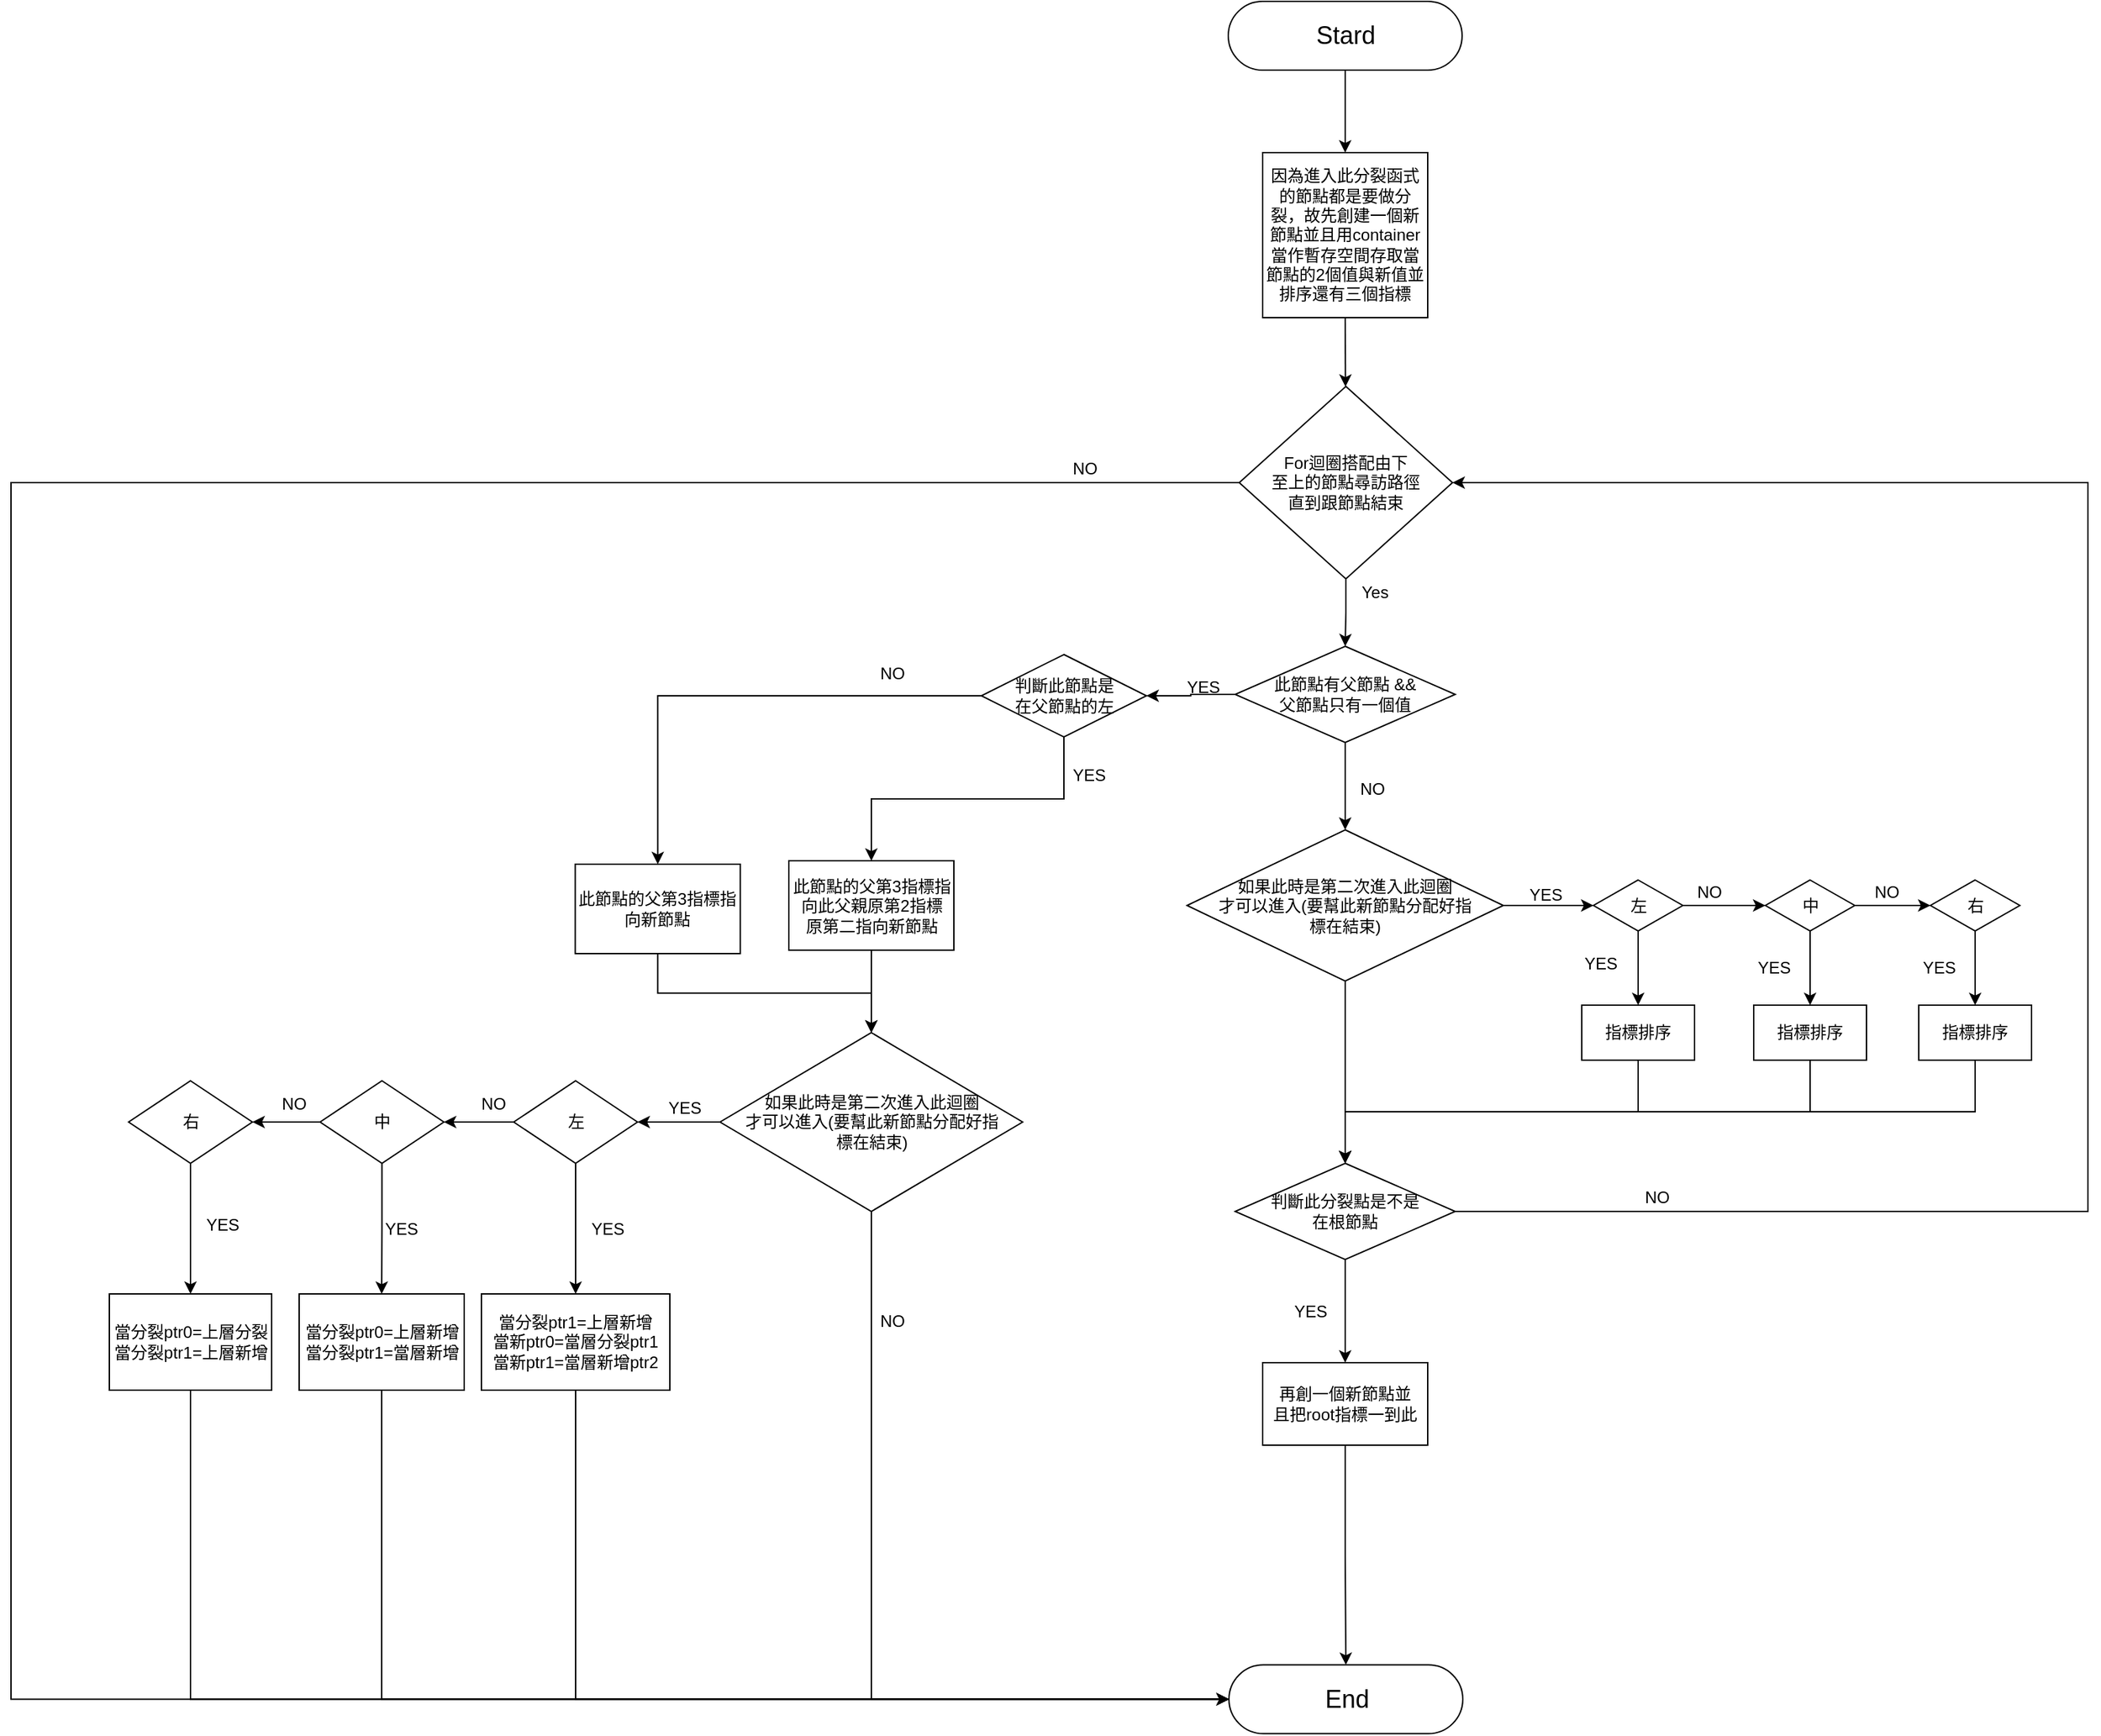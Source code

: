 <mxfile version="12.1.3" pages="1"><diagram id="bn0BYl9oB5D_sWmdTMWc" name="Page-1"><mxGraphModel dx="3894" dy="776" grid="1" gridSize="10" guides="1" tooltips="1" connect="1" arrows="1" fold="1" page="1" pageScale="1" pageWidth="827" pageHeight="1169" math="0" shadow="0"><root><mxCell id="0"/><mxCell id="1" parent="0"/><mxCell id="6kpaxIH7x8JQuxtUnRsP-4" value="&lt;font style=&quot;font-size: 18px&quot;&gt;Stard&lt;/font&gt;" style="html=1;dashed=0;whitespace=wrap;shape=mxgraph.dfd.start" vertex="1" parent="1"><mxGeometry x="-85" y="10" width="170" height="50" as="geometry"/></mxCell><mxCell id="6kpaxIH7x8JQuxtUnRsP-5" value="&lt;font style=&quot;font-size: 18px&quot;&gt;End&lt;/font&gt;" style="html=1;dashed=0;whitespace=wrap;shape=mxgraph.dfd.start" vertex="1" parent="1"><mxGeometry x="-84.5" y="1219.773" width="170" height="50" as="geometry"/></mxCell><mxCell id="6kpaxIH7x8JQuxtUnRsP-6" value="" style="endArrow=classic;html=1;exitX=0.5;exitY=0.5;exitDx=0;exitDy=25;exitPerimeter=0;" edge="1" parent="1" source="6kpaxIH7x8JQuxtUnRsP-4" target="6kpaxIH7x8JQuxtUnRsP-7"><mxGeometry width="50" height="50" relative="1" as="geometry"><mxPoint x="70" y="150" as="sourcePoint"/><mxPoint y="120" as="targetPoint"/></mxGeometry></mxCell><mxCell id="6kpaxIH7x8JQuxtUnRsP-7" value="因為進入此分裂函式的節點都是要做分裂，故先創建一個新節點並且用container當作暫存空間存取當節點的2個值與新值並排序還有三個指標" style="rounded=0;whiteSpace=wrap;html=1;" vertex="1" parent="1"><mxGeometry x="-60" y="120" width="120" height="120" as="geometry"/></mxCell><mxCell id="6kpaxIH7x8JQuxtUnRsP-8" value="" style="endArrow=classic;html=1;exitX=0.5;exitY=1;exitDx=0;exitDy=0;" edge="1" parent="1" source="6kpaxIH7x8JQuxtUnRsP-7" target="6kpaxIH7x8JQuxtUnRsP-9"><mxGeometry width="50" height="50" relative="1" as="geometry"><mxPoint x="-20" y="360" as="sourcePoint"/><mxPoint y="310" as="targetPoint"/></mxGeometry></mxCell><mxCell id="6kpaxIH7x8JQuxtUnRsP-12" style="edgeStyle=orthogonalEdgeStyle;rounded=0;orthogonalLoop=1;jettySize=auto;html=1;exitX=0.5;exitY=1;exitDx=0;exitDy=0;entryX=0.5;entryY=0;entryDx=0;entryDy=0;" edge="1" parent="1" source="6kpaxIH7x8JQuxtUnRsP-9" target="6kpaxIH7x8JQuxtUnRsP-15"><mxGeometry relative="1" as="geometry"><mxPoint x="1" y="500" as="targetPoint"/><mxPoint x="10" y="450" as="sourcePoint"/></mxGeometry></mxCell><mxCell id="6kpaxIH7x8JQuxtUnRsP-116" style="edgeStyle=orthogonalEdgeStyle;rounded=0;orthogonalLoop=1;jettySize=auto;html=1;entryX=0;entryY=0.5;entryDx=0;entryDy=0;entryPerimeter=0;exitX=0;exitY=0.5;exitDx=0;exitDy=0;" edge="1" parent="1" source="6kpaxIH7x8JQuxtUnRsP-9" target="6kpaxIH7x8JQuxtUnRsP-5"><mxGeometry relative="1" as="geometry"><Array as="points"><mxPoint x="-970" y="360"/><mxPoint x="-970" y="1245"/></Array></mxGeometry></mxCell><mxCell id="6kpaxIH7x8JQuxtUnRsP-9" value="For迴圈搭配由下&lt;br&gt;至上的節點尋訪路徑&lt;br&gt;直到跟節點結束" style="rhombus;whiteSpace=wrap;html=1;" vertex="1" parent="1"><mxGeometry x="-77" y="290" width="155" height="140" as="geometry"/></mxCell><mxCell id="6kpaxIH7x8JQuxtUnRsP-11" value="NO" style="text;html=1;resizable=0;points=[];autosize=1;align=left;verticalAlign=top;spacingTop=-4;" vertex="1" parent="1"><mxGeometry x="-200" y="340" width="30" height="20" as="geometry"/></mxCell><mxCell id="6kpaxIH7x8JQuxtUnRsP-13" value="Yes" style="text;html=1;resizable=0;points=[];autosize=1;align=left;verticalAlign=top;spacingTop=-4;" vertex="1" parent="1"><mxGeometry x="10" y="430" width="40" height="20" as="geometry"/></mxCell><mxCell id="6kpaxIH7x8JQuxtUnRsP-74" style="edgeStyle=orthogonalEdgeStyle;rounded=0;orthogonalLoop=1;jettySize=auto;html=1;entryX=1;entryY=0.5;entryDx=0;entryDy=0;" edge="1" parent="1" source="6kpaxIH7x8JQuxtUnRsP-15" target="6kpaxIH7x8JQuxtUnRsP-22"><mxGeometry relative="1" as="geometry"/></mxCell><mxCell id="6kpaxIH7x8JQuxtUnRsP-90" style="edgeStyle=orthogonalEdgeStyle;rounded=0;orthogonalLoop=1;jettySize=auto;html=1;entryX=0.5;entryY=0;entryDx=0;entryDy=0;" edge="1" parent="1" source="6kpaxIH7x8JQuxtUnRsP-15" target="6kpaxIH7x8JQuxtUnRsP-63"><mxGeometry relative="1" as="geometry"/></mxCell><mxCell id="6kpaxIH7x8JQuxtUnRsP-15" value="此節點有父節點 &amp;amp;&amp;amp;&lt;br&gt;父節點只有一個值" style="rhombus;whiteSpace=wrap;html=1;" vertex="1" parent="1"><mxGeometry x="-80" y="479" width="160" height="70" as="geometry"/></mxCell><mxCell id="6kpaxIH7x8JQuxtUnRsP-89" style="edgeStyle=orthogonalEdgeStyle;rounded=0;orthogonalLoop=1;jettySize=auto;html=1;entryX=0.5;entryY=0;entryDx=0;entryDy=0;" edge="1" parent="1" source="6kpaxIH7x8JQuxtUnRsP-63" target="6kpaxIH7x8JQuxtUnRsP-67"><mxGeometry relative="1" as="geometry"/></mxCell><mxCell id="6kpaxIH7x8JQuxtUnRsP-93" value="" style="edgeStyle=orthogonalEdgeStyle;rounded=0;orthogonalLoop=1;jettySize=auto;html=1;" edge="1" parent="1" source="6kpaxIH7x8JQuxtUnRsP-63" target="6kpaxIH7x8JQuxtUnRsP-92"><mxGeometry relative="1" as="geometry"/></mxCell><mxCell id="6kpaxIH7x8JQuxtUnRsP-63" value="&lt;span style=&quot;white-space: normal&quot;&gt;如果此時是第二次進入此迴圈&lt;/span&gt;&lt;br style=&quot;white-space: normal&quot;&gt;&lt;span style=&quot;white-space: normal&quot;&gt;才可以進入(要幫此新節點分配好指&lt;/span&gt;&lt;br style=&quot;white-space: normal&quot;&gt;&lt;span style=&quot;white-space: normal&quot;&gt;標在結束)&lt;/span&gt;" style="rhombus;whiteSpace=wrap;html=1;" vertex="1" parent="1"><mxGeometry x="-115" y="612.5" width="230" height="110" as="geometry"/></mxCell><mxCell id="6kpaxIH7x8JQuxtUnRsP-96" value="" style="edgeStyle=orthogonalEdgeStyle;rounded=0;orthogonalLoop=1;jettySize=auto;html=1;" edge="1" parent="1" source="6kpaxIH7x8JQuxtUnRsP-92" target="6kpaxIH7x8JQuxtUnRsP-94"><mxGeometry relative="1" as="geometry"/></mxCell><mxCell id="6kpaxIH7x8JQuxtUnRsP-103" value="" style="edgeStyle=orthogonalEdgeStyle;rounded=0;orthogonalLoop=1;jettySize=auto;html=1;" edge="1" parent="1" source="6kpaxIH7x8JQuxtUnRsP-92" target="6kpaxIH7x8JQuxtUnRsP-102"><mxGeometry relative="1" as="geometry"/></mxCell><mxCell id="6kpaxIH7x8JQuxtUnRsP-92" value="左" style="rhombus;whiteSpace=wrap;html=1;" vertex="1" parent="1"><mxGeometry x="180.5" y="649" width="65" height="37" as="geometry"/></mxCell><mxCell id="6kpaxIH7x8JQuxtUnRsP-75" style="edgeStyle=orthogonalEdgeStyle;rounded=0;orthogonalLoop=1;jettySize=auto;html=1;exitX=0;exitY=0.5;exitDx=0;exitDy=0;entryX=0.5;entryY=0;entryDx=0;entryDy=0;" edge="1" parent="1" source="6kpaxIH7x8JQuxtUnRsP-22" target="6kpaxIH7x8JQuxtUnRsP-30"><mxGeometry relative="1" as="geometry"><Array as="points"><mxPoint x="-500" y="515"/></Array></mxGeometry></mxCell><mxCell id="6kpaxIH7x8JQuxtUnRsP-77" style="edgeStyle=orthogonalEdgeStyle;rounded=0;orthogonalLoop=1;jettySize=auto;html=1;entryX=0.5;entryY=0;entryDx=0;entryDy=0;exitX=0.5;exitY=1;exitDx=0;exitDy=0;" edge="1" parent="1" source="6kpaxIH7x8JQuxtUnRsP-22" target="6kpaxIH7x8JQuxtUnRsP-27"><mxGeometry relative="1" as="geometry"/></mxCell><mxCell id="6kpaxIH7x8JQuxtUnRsP-22" value="判斷此節點是&lt;br&gt;在父節點的左" style="rhombus;whiteSpace=wrap;html=1;" vertex="1" parent="1"><mxGeometry x="-264.5" y="485" width="120" height="60" as="geometry"/></mxCell><mxCell id="6kpaxIH7x8JQuxtUnRsP-79" style="edgeStyle=orthogonalEdgeStyle;rounded=0;orthogonalLoop=1;jettySize=auto;html=1;" edge="1" parent="1" source="6kpaxIH7x8JQuxtUnRsP-24" target="6kpaxIH7x8JQuxtUnRsP-39"><mxGeometry relative="1" as="geometry"/></mxCell><mxCell id="6kpaxIH7x8JQuxtUnRsP-112" style="edgeStyle=orthogonalEdgeStyle;rounded=0;orthogonalLoop=1;jettySize=auto;html=1;entryX=0;entryY=0.5;entryDx=0;entryDy=0;entryPerimeter=0;exitX=0.5;exitY=1;exitDx=0;exitDy=0;" edge="1" parent="1" source="6kpaxIH7x8JQuxtUnRsP-24" target="6kpaxIH7x8JQuxtUnRsP-5"><mxGeometry relative="1" as="geometry"/></mxCell><mxCell id="6kpaxIH7x8JQuxtUnRsP-24" value="如果此時是第二次進入此迴圈&lt;br&gt;才可以進入(要幫此新節點分配好指&lt;br&gt;標在結束)" style="rhombus;whiteSpace=wrap;html=1;" vertex="1" parent="1"><mxGeometry x="-454.5" y="760" width="220" height="130" as="geometry"/></mxCell><mxCell id="6kpaxIH7x8JQuxtUnRsP-80" style="edgeStyle=orthogonalEdgeStyle;rounded=0;orthogonalLoop=1;jettySize=auto;html=1;exitX=0;exitY=0.5;exitDx=0;exitDy=0;entryX=1;entryY=0.5;entryDx=0;entryDy=0;" edge="1" parent="1" source="6kpaxIH7x8JQuxtUnRsP-39" target="6kpaxIH7x8JQuxtUnRsP-41"><mxGeometry relative="1" as="geometry"/></mxCell><mxCell id="6kpaxIH7x8JQuxtUnRsP-84" style="edgeStyle=orthogonalEdgeStyle;rounded=0;orthogonalLoop=1;jettySize=auto;html=1;entryX=0.5;entryY=0;entryDx=0;entryDy=0;" edge="1" parent="1" source="6kpaxIH7x8JQuxtUnRsP-39" target="6kpaxIH7x8JQuxtUnRsP-51"><mxGeometry relative="1" as="geometry"/></mxCell><mxCell id="6kpaxIH7x8JQuxtUnRsP-39" value="左" style="rhombus;whiteSpace=wrap;html=1;" vertex="1" parent="1"><mxGeometry x="-604.5" y="795" width="90" height="60" as="geometry"/></mxCell><mxCell id="6kpaxIH7x8JQuxtUnRsP-81" style="edgeStyle=orthogonalEdgeStyle;rounded=0;orthogonalLoop=1;jettySize=auto;html=1;exitX=0;exitY=0.5;exitDx=0;exitDy=0;" edge="1" parent="1" source="6kpaxIH7x8JQuxtUnRsP-41" target="6kpaxIH7x8JQuxtUnRsP-43"><mxGeometry relative="1" as="geometry"/></mxCell><mxCell id="6kpaxIH7x8JQuxtUnRsP-83" style="edgeStyle=orthogonalEdgeStyle;rounded=0;orthogonalLoop=1;jettySize=auto;html=1;" edge="1" parent="1" source="6kpaxIH7x8JQuxtUnRsP-41" target="6kpaxIH7x8JQuxtUnRsP-52"><mxGeometry relative="1" as="geometry"/></mxCell><mxCell id="6kpaxIH7x8JQuxtUnRsP-41" value="中" style="rhombus;whiteSpace=wrap;html=1;" vertex="1" parent="1"><mxGeometry x="-745.279" y="795" width="90" height="60" as="geometry"/></mxCell><mxCell id="6kpaxIH7x8JQuxtUnRsP-82" style="edgeStyle=orthogonalEdgeStyle;rounded=0;orthogonalLoop=1;jettySize=auto;html=1;" edge="1" parent="1" source="6kpaxIH7x8JQuxtUnRsP-43" target="6kpaxIH7x8JQuxtUnRsP-53"><mxGeometry relative="1" as="geometry"/></mxCell><mxCell id="6kpaxIH7x8JQuxtUnRsP-43" value="右" style="rhombus;whiteSpace=wrap;html=1;" vertex="1" parent="1"><mxGeometry x="-884.5" y="795" width="90" height="60" as="geometry"/></mxCell><mxCell id="6kpaxIH7x8JQuxtUnRsP-78" style="edgeStyle=orthogonalEdgeStyle;rounded=0;orthogonalLoop=1;jettySize=auto;html=1;entryX=0.5;entryY=0;entryDx=0;entryDy=0;" edge="1" parent="1" source="6kpaxIH7x8JQuxtUnRsP-27" target="6kpaxIH7x8JQuxtUnRsP-24"><mxGeometry relative="1" as="geometry"/></mxCell><mxCell id="6kpaxIH7x8JQuxtUnRsP-27" value="此節點的父第3指標指向此父親原第2指標&lt;br&gt;原第二指向新節點" style="rounded=0;whiteSpace=wrap;html=1;" vertex="1" parent="1"><mxGeometry x="-404.5" y="635" width="120" height="65" as="geometry"/></mxCell><mxCell id="6kpaxIH7x8JQuxtUnRsP-122" style="edgeStyle=orthogonalEdgeStyle;rounded=0;orthogonalLoop=1;jettySize=auto;html=1;entryX=0.5;entryY=0;entryDx=0;entryDy=0;" edge="1" parent="1" source="6kpaxIH7x8JQuxtUnRsP-30" target="6kpaxIH7x8JQuxtUnRsP-24"><mxGeometry relative="1" as="geometry"/></mxCell><mxCell id="6kpaxIH7x8JQuxtUnRsP-30" value="&lt;span style=&quot;white-space: normal&quot;&gt;此節點的父第3指標指向新節點&lt;/span&gt;" style="rounded=0;whiteSpace=wrap;html=1;" vertex="1" parent="1"><mxGeometry x="-559.773" y="637.5" width="120" height="65" as="geometry"/></mxCell><mxCell id="6kpaxIH7x8JQuxtUnRsP-113" style="edgeStyle=orthogonalEdgeStyle;rounded=0;orthogonalLoop=1;jettySize=auto;html=1;entryX=0;entryY=0.5;entryDx=0;entryDy=0;entryPerimeter=0;exitX=0.5;exitY=1;exitDx=0;exitDy=0;" edge="1" parent="1" source="6kpaxIH7x8JQuxtUnRsP-51" target="6kpaxIH7x8JQuxtUnRsP-5"><mxGeometry relative="1" as="geometry"/></mxCell><mxCell id="6kpaxIH7x8JQuxtUnRsP-51" value="當分裂ptr1=上層新增&lt;br&gt;當新ptr0=當層分裂ptr1&lt;br&gt;當新ptr1=當層新增ptr2" style="rounded=0;whiteSpace=wrap;html=1;" vertex="1" parent="1"><mxGeometry x="-628" y="950" width="137" height="70" as="geometry"/></mxCell><mxCell id="6kpaxIH7x8JQuxtUnRsP-114" style="edgeStyle=orthogonalEdgeStyle;rounded=0;orthogonalLoop=1;jettySize=auto;html=1;entryX=0;entryY=0.5;entryDx=0;entryDy=0;entryPerimeter=0;exitX=0.5;exitY=1;exitDx=0;exitDy=0;" edge="1" parent="1" source="6kpaxIH7x8JQuxtUnRsP-52" target="6kpaxIH7x8JQuxtUnRsP-5"><mxGeometry relative="1" as="geometry"/></mxCell><mxCell id="6kpaxIH7x8JQuxtUnRsP-52" value="當分裂ptr0=上層新增&lt;br&gt;當分裂ptr1=當層新增" style="rounded=0;whiteSpace=wrap;html=1;" vertex="1" parent="1"><mxGeometry x="-760.5" y="950" width="120" height="70" as="geometry"/></mxCell><mxCell id="6kpaxIH7x8JQuxtUnRsP-115" style="edgeStyle=orthogonalEdgeStyle;rounded=0;orthogonalLoop=1;jettySize=auto;html=1;entryX=0;entryY=0.5;entryDx=0;entryDy=0;entryPerimeter=0;exitX=0.5;exitY=1;exitDx=0;exitDy=0;" edge="1" parent="1" source="6kpaxIH7x8JQuxtUnRsP-53" target="6kpaxIH7x8JQuxtUnRsP-5"><mxGeometry relative="1" as="geometry"/></mxCell><mxCell id="6kpaxIH7x8JQuxtUnRsP-53" value="當分裂ptr0=上層分裂&lt;br&gt;當分裂ptr1=上層新增" style="rounded=0;whiteSpace=wrap;html=1;" vertex="1" parent="1"><mxGeometry x="-898.5" y="950" width="118" height="70" as="geometry"/></mxCell><mxCell id="6kpaxIH7x8JQuxtUnRsP-68" style="edgeStyle=orthogonalEdgeStyle;rounded=0;orthogonalLoop=1;jettySize=auto;html=1;entryX=0.5;entryY=0;entryDx=0;entryDy=0;" edge="1" parent="1" source="6kpaxIH7x8JQuxtUnRsP-67" target="6kpaxIH7x8JQuxtUnRsP-69"><mxGeometry relative="1" as="geometry"><mxPoint x="5.5" y="1000" as="targetPoint"/></mxGeometry></mxCell><mxCell id="6kpaxIH7x8JQuxtUnRsP-139" style="edgeStyle=orthogonalEdgeStyle;rounded=0;orthogonalLoop=1;jettySize=auto;html=1;entryX=1;entryY=0.5;entryDx=0;entryDy=0;" edge="1" parent="1" source="6kpaxIH7x8JQuxtUnRsP-67" target="6kpaxIH7x8JQuxtUnRsP-9"><mxGeometry relative="1" as="geometry"><mxPoint x="680" y="341.818" as="targetPoint"/><Array as="points"><mxPoint x="540" y="890"/><mxPoint x="540" y="360"/></Array></mxGeometry></mxCell><mxCell id="6kpaxIH7x8JQuxtUnRsP-67" value="判斷此分裂點是不是&lt;br&gt;在根節點" style="rhombus;whiteSpace=wrap;html=1;" vertex="1" parent="1"><mxGeometry x="-80" y="855" width="160" height="70" as="geometry"/></mxCell><mxCell id="6kpaxIH7x8JQuxtUnRsP-70" style="edgeStyle=orthogonalEdgeStyle;rounded=0;orthogonalLoop=1;jettySize=auto;html=1;entryX=0.5;entryY=0.5;entryDx=0;entryDy=-25;entryPerimeter=0;" edge="1" parent="1" source="6kpaxIH7x8JQuxtUnRsP-69" target="6kpaxIH7x8JQuxtUnRsP-5"><mxGeometry relative="1" as="geometry"/></mxCell><mxCell id="6kpaxIH7x8JQuxtUnRsP-69" value="再創一個新節點並&lt;br&gt;且把root指標一到此" style="rounded=0;whiteSpace=wrap;html=1;" vertex="1" parent="1"><mxGeometry x="-60" y="1000" width="120" height="60" as="geometry"/></mxCell><mxCell id="6kpaxIH7x8JQuxtUnRsP-97" value="" style="edgeStyle=orthogonalEdgeStyle;rounded=0;orthogonalLoop=1;jettySize=auto;html=1;" edge="1" parent="1" source="6kpaxIH7x8JQuxtUnRsP-94" target="6kpaxIH7x8JQuxtUnRsP-95"><mxGeometry relative="1" as="geometry"/></mxCell><mxCell id="6kpaxIH7x8JQuxtUnRsP-106" value="" style="edgeStyle=orthogonalEdgeStyle;rounded=0;orthogonalLoop=1;jettySize=auto;html=1;" edge="1" parent="1" source="6kpaxIH7x8JQuxtUnRsP-94" target="6kpaxIH7x8JQuxtUnRsP-104"><mxGeometry relative="1" as="geometry"/></mxCell><mxCell id="6kpaxIH7x8JQuxtUnRsP-94" value="中" style="rhombus;whiteSpace=wrap;html=1;" vertex="1" parent="1"><mxGeometry x="305.5" y="649" width="65" height="37" as="geometry"/></mxCell><mxCell id="6kpaxIH7x8JQuxtUnRsP-107" value="" style="edgeStyle=orthogonalEdgeStyle;rounded=0;orthogonalLoop=1;jettySize=auto;html=1;" edge="1" parent="1" source="6kpaxIH7x8JQuxtUnRsP-95" target="6kpaxIH7x8JQuxtUnRsP-105"><mxGeometry relative="1" as="geometry"/></mxCell><mxCell id="6kpaxIH7x8JQuxtUnRsP-95" value="右" style="rhombus;whiteSpace=wrap;html=1;" vertex="1" parent="1"><mxGeometry x="425.5" y="649" width="65" height="37" as="geometry"/></mxCell><mxCell id="6kpaxIH7x8JQuxtUnRsP-111" style="edgeStyle=orthogonalEdgeStyle;rounded=0;orthogonalLoop=1;jettySize=auto;html=1;entryX=0.5;entryY=0;entryDx=0;entryDy=0;exitX=0.5;exitY=1;exitDx=0;exitDy=0;" edge="1" parent="1" source="6kpaxIH7x8JQuxtUnRsP-102" target="6kpaxIH7x8JQuxtUnRsP-67"><mxGeometry relative="1" as="geometry"/></mxCell><mxCell id="6kpaxIH7x8JQuxtUnRsP-102" value="&lt;span style=&quot;white-space: normal&quot;&gt;指標排序&lt;/span&gt;" style="rounded=0;whiteSpace=wrap;html=1;" vertex="1" parent="1"><mxGeometry x="172" y="740" width="82" height="40" as="geometry"/></mxCell><mxCell id="6kpaxIH7x8JQuxtUnRsP-110" style="edgeStyle=orthogonalEdgeStyle;rounded=0;orthogonalLoop=1;jettySize=auto;html=1;entryX=0.5;entryY=0;entryDx=0;entryDy=0;exitX=0.5;exitY=1;exitDx=0;exitDy=0;" edge="1" parent="1" source="6kpaxIH7x8JQuxtUnRsP-104" target="6kpaxIH7x8JQuxtUnRsP-67"><mxGeometry relative="1" as="geometry"/></mxCell><mxCell id="6kpaxIH7x8JQuxtUnRsP-104" value="&lt;span style=&quot;white-space: normal&quot;&gt;指標排序&lt;/span&gt;" style="rounded=0;whiteSpace=wrap;html=1;" vertex="1" parent="1"><mxGeometry x="297" y="740" width="82" height="40" as="geometry"/></mxCell><mxCell id="6kpaxIH7x8JQuxtUnRsP-109" style="edgeStyle=orthogonalEdgeStyle;rounded=0;orthogonalLoop=1;jettySize=auto;html=1;entryX=0.5;entryY=0;entryDx=0;entryDy=0;exitX=0.5;exitY=1;exitDx=0;exitDy=0;" edge="1" parent="1" source="6kpaxIH7x8JQuxtUnRsP-105" target="6kpaxIH7x8JQuxtUnRsP-67"><mxGeometry relative="1" as="geometry"/></mxCell><mxCell id="6kpaxIH7x8JQuxtUnRsP-105" value="指標排序" style="rounded=0;whiteSpace=wrap;html=1;" vertex="1" parent="1"><mxGeometry x="417" y="740" width="82" height="40" as="geometry"/></mxCell><mxCell id="6kpaxIH7x8JQuxtUnRsP-117" value="YES" style="text;html=1;resizable=0;points=[];autosize=1;align=left;verticalAlign=top;spacingTop=-4;" vertex="1" parent="1"><mxGeometry x="-117" y="499" width="40" height="20" as="geometry"/></mxCell><mxCell id="6kpaxIH7x8JQuxtUnRsP-118" value="NO" style="text;html=1;resizable=0;points=[];autosize=1;align=left;verticalAlign=top;spacingTop=-4;" vertex="1" parent="1"><mxGeometry x="9" y="573" width="30" height="20" as="geometry"/></mxCell><mxCell id="6kpaxIH7x8JQuxtUnRsP-119" value="YES" style="text;html=1;resizable=0;points=[];autosize=1;align=left;verticalAlign=top;spacingTop=-4;" vertex="1" parent="1"><mxGeometry x="132" y="650" width="40" height="20" as="geometry"/></mxCell><mxCell id="6kpaxIH7x8JQuxtUnRsP-120" value="YES" style="text;html=1;resizable=0;points=[];autosize=1;align=left;verticalAlign=top;spacingTop=-4;" vertex="1" parent="1"><mxGeometry x="-200" y="563" width="40" height="20" as="geometry"/></mxCell><mxCell id="6kpaxIH7x8JQuxtUnRsP-121" value="NO" style="text;html=1;resizable=0;points=[];autosize=1;align=left;verticalAlign=top;spacingTop=-4;" vertex="1" parent="1"><mxGeometry x="-340" y="489" width="30" height="20" as="geometry"/></mxCell><mxCell id="6kpaxIH7x8JQuxtUnRsP-123" value="NO" style="text;html=1;resizable=0;points=[];autosize=1;align=left;verticalAlign=top;spacingTop=-4;" vertex="1" parent="1"><mxGeometry x="-340" y="960" width="30" height="20" as="geometry"/></mxCell><mxCell id="6kpaxIH7x8JQuxtUnRsP-124" value="YES" style="text;html=1;resizable=0;points=[];autosize=1;align=left;verticalAlign=top;spacingTop=-4;" vertex="1" parent="1"><mxGeometry x="-494.5" y="805" width="40" height="20" as="geometry"/></mxCell><mxCell id="6kpaxIH7x8JQuxtUnRsP-125" value="NO" style="text;html=1;resizable=0;points=[];autosize=1;align=left;verticalAlign=top;spacingTop=-4;" vertex="1" parent="1"><mxGeometry x="-630" y="802" width="30" height="20" as="geometry"/></mxCell><mxCell id="6kpaxIH7x8JQuxtUnRsP-126" value="NO" style="text;html=1;resizable=0;points=[];autosize=1;align=left;verticalAlign=top;spacingTop=-4;" vertex="1" parent="1"><mxGeometry x="-775.5" y="802" width="30" height="20" as="geometry"/></mxCell><mxCell id="6kpaxIH7x8JQuxtUnRsP-128" value="YES" style="text;html=1;resizable=0;points=[];autosize=1;align=left;verticalAlign=top;spacingTop=-4;" vertex="1" parent="1"><mxGeometry x="-550" y="892.5" width="40" height="20" as="geometry"/></mxCell><mxCell id="6kpaxIH7x8JQuxtUnRsP-129" value="YES" style="text;html=1;resizable=0;points=[];autosize=1;align=left;verticalAlign=top;spacingTop=-4;" vertex="1" parent="1"><mxGeometry x="-700.5" y="892.5" width="40" height="20" as="geometry"/></mxCell><mxCell id="6kpaxIH7x8JQuxtUnRsP-130" value="YES" style="text;html=1;resizable=0;points=[];autosize=1;align=left;verticalAlign=top;spacingTop=-4;" vertex="1" parent="1"><mxGeometry x="-830" y="890" width="40" height="20" as="geometry"/></mxCell><mxCell id="6kpaxIH7x8JQuxtUnRsP-131" value="YES" style="text;html=1;resizable=0;points=[];autosize=1;align=left;verticalAlign=top;spacingTop=-4;" vertex="1" parent="1"><mxGeometry x="172" y="700" width="40" height="20" as="geometry"/></mxCell><mxCell id="6kpaxIH7x8JQuxtUnRsP-135" value="YES" style="text;html=1;resizable=0;points=[];autosize=1;align=left;verticalAlign=top;spacingTop=-4;" vertex="1" parent="1"><mxGeometry x="298" y="703" width="40" height="20" as="geometry"/></mxCell><mxCell id="6kpaxIH7x8JQuxtUnRsP-136" value="YES" style="text;html=1;resizable=0;points=[];autosize=1;align=left;verticalAlign=top;spacingTop=-4;" vertex="1" parent="1"><mxGeometry x="418" y="703" width="40" height="20" as="geometry"/></mxCell><mxCell id="6kpaxIH7x8JQuxtUnRsP-137" value="NO" style="text;html=1;resizable=0;points=[];autosize=1;align=left;verticalAlign=top;spacingTop=-4;" vertex="1" parent="1"><mxGeometry x="254" y="647.5" width="30" height="20" as="geometry"/></mxCell><mxCell id="6kpaxIH7x8JQuxtUnRsP-138" value="NO" style="text;html=1;resizable=0;points=[];autosize=1;align=left;verticalAlign=top;spacingTop=-4;" vertex="1" parent="1"><mxGeometry x="383" y="647.5" width="30" height="20" as="geometry"/></mxCell><mxCell id="6kpaxIH7x8JQuxtUnRsP-140" value="YES" style="text;html=1;resizable=0;points=[];autosize=1;align=left;verticalAlign=top;spacingTop=-4;" vertex="1" parent="1"><mxGeometry x="-39.5" y="952.5" width="40" height="20" as="geometry"/></mxCell><mxCell id="6kpaxIH7x8JQuxtUnRsP-141" value="NO" style="text;html=1;resizable=0;points=[];autosize=1;align=left;verticalAlign=top;spacingTop=-4;" vertex="1" parent="1"><mxGeometry x="215.5" y="870" width="30" height="20" as="geometry"/></mxCell></root></mxGraphModel></diagram></mxfile>